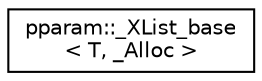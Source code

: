 digraph "Graphical Class Hierarchy"
{
 // LATEX_PDF_SIZE
  edge [fontname="Helvetica",fontsize="10",labelfontname="Helvetica",labelfontsize="10"];
  node [fontname="Helvetica",fontsize="10",shape=record];
  rankdir="LR";
  Node0 [label="pparam::_XList_base\l\< T, _Alloc \>",height=0.2,width=0.4,color="black", fillcolor="white", style="filled",URL="$classpparam_1_1__XList__base.html",tooltip=" "];
}
